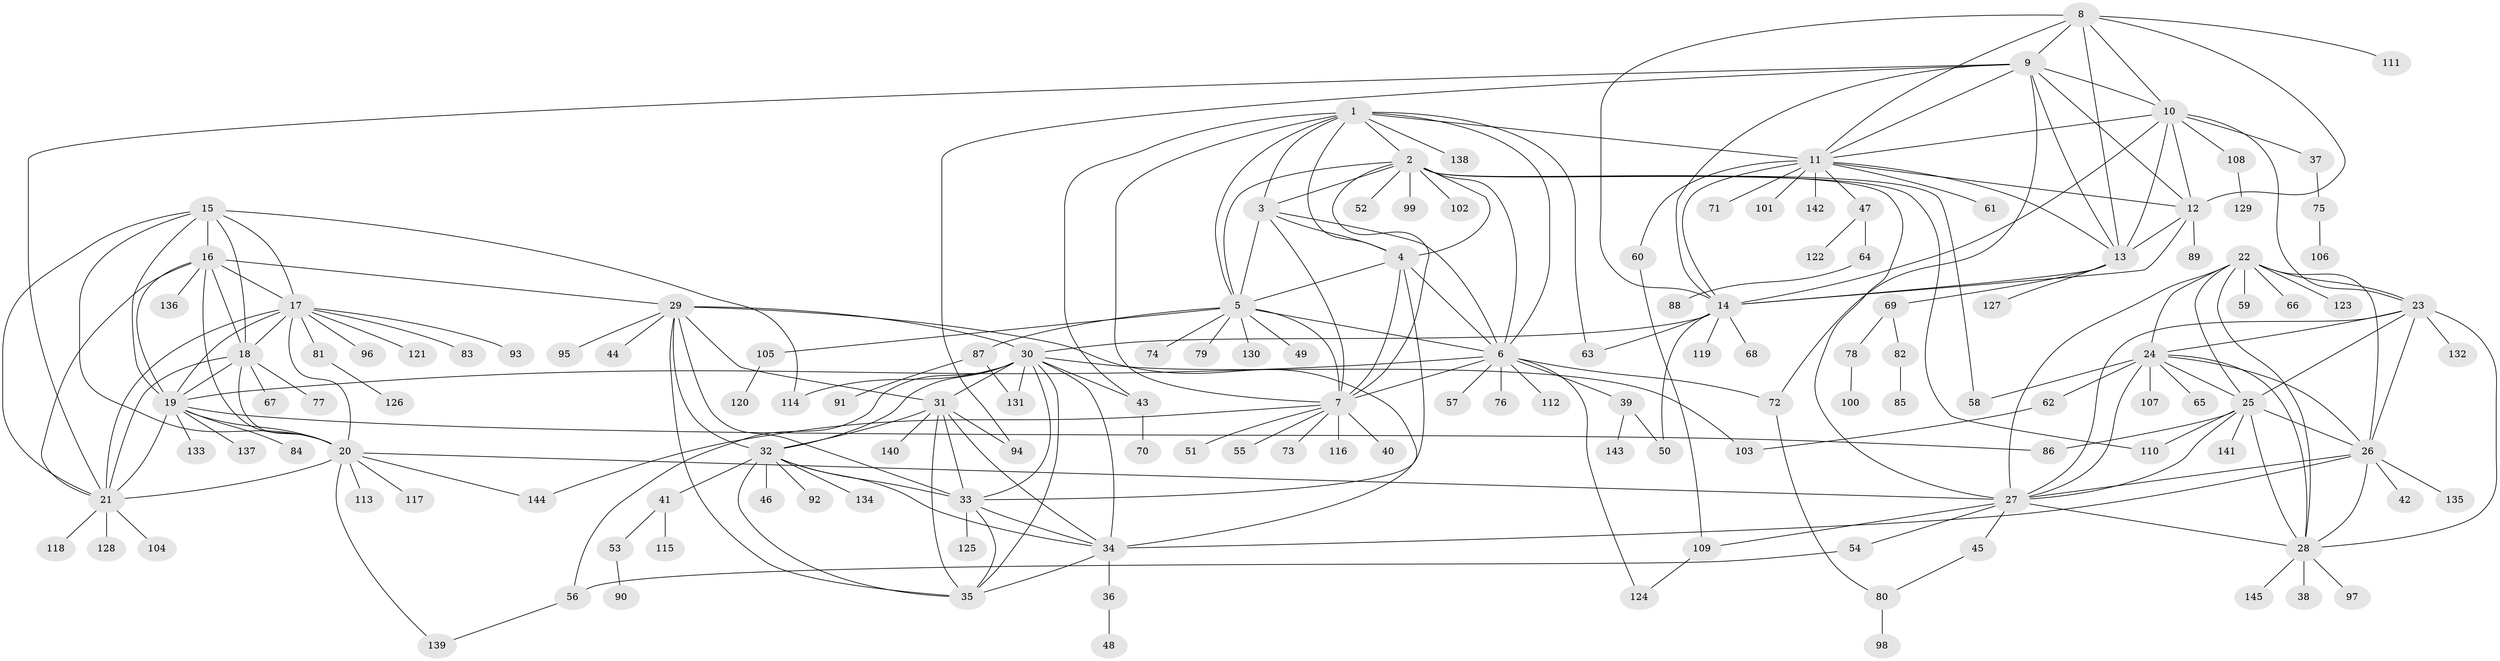 // Generated by graph-tools (version 1.1) at 2025/02/03/09/25 03:02:42]
// undirected, 145 vertices, 242 edges
graph export_dot {
graph [start="1"]
  node [color=gray90,style=filled];
  1;
  2;
  3;
  4;
  5;
  6;
  7;
  8;
  9;
  10;
  11;
  12;
  13;
  14;
  15;
  16;
  17;
  18;
  19;
  20;
  21;
  22;
  23;
  24;
  25;
  26;
  27;
  28;
  29;
  30;
  31;
  32;
  33;
  34;
  35;
  36;
  37;
  38;
  39;
  40;
  41;
  42;
  43;
  44;
  45;
  46;
  47;
  48;
  49;
  50;
  51;
  52;
  53;
  54;
  55;
  56;
  57;
  58;
  59;
  60;
  61;
  62;
  63;
  64;
  65;
  66;
  67;
  68;
  69;
  70;
  71;
  72;
  73;
  74;
  75;
  76;
  77;
  78;
  79;
  80;
  81;
  82;
  83;
  84;
  85;
  86;
  87;
  88;
  89;
  90;
  91;
  92;
  93;
  94;
  95;
  96;
  97;
  98;
  99;
  100;
  101;
  102;
  103;
  104;
  105;
  106;
  107;
  108;
  109;
  110;
  111;
  112;
  113;
  114;
  115;
  116;
  117;
  118;
  119;
  120;
  121;
  122;
  123;
  124;
  125;
  126;
  127;
  128;
  129;
  130;
  131;
  132;
  133;
  134;
  135;
  136;
  137;
  138;
  139;
  140;
  141;
  142;
  143;
  144;
  145;
  1 -- 2;
  1 -- 3;
  1 -- 4;
  1 -- 5;
  1 -- 6;
  1 -- 7;
  1 -- 11;
  1 -- 43;
  1 -- 63;
  1 -- 138;
  2 -- 3;
  2 -- 4;
  2 -- 5;
  2 -- 6;
  2 -- 7;
  2 -- 27;
  2 -- 52;
  2 -- 58;
  2 -- 99;
  2 -- 102;
  2 -- 110;
  3 -- 4;
  3 -- 5;
  3 -- 6;
  3 -- 7;
  4 -- 5;
  4 -- 6;
  4 -- 7;
  4 -- 33;
  5 -- 6;
  5 -- 7;
  5 -- 49;
  5 -- 74;
  5 -- 79;
  5 -- 87;
  5 -- 105;
  5 -- 130;
  6 -- 7;
  6 -- 19;
  6 -- 39;
  6 -- 57;
  6 -- 72;
  6 -- 76;
  6 -- 112;
  6 -- 124;
  7 -- 40;
  7 -- 51;
  7 -- 55;
  7 -- 73;
  7 -- 116;
  7 -- 144;
  8 -- 9;
  8 -- 10;
  8 -- 11;
  8 -- 12;
  8 -- 13;
  8 -- 14;
  8 -- 111;
  9 -- 10;
  9 -- 11;
  9 -- 12;
  9 -- 13;
  9 -- 14;
  9 -- 21;
  9 -- 72;
  9 -- 94;
  10 -- 11;
  10 -- 12;
  10 -- 13;
  10 -- 14;
  10 -- 23;
  10 -- 37;
  10 -- 108;
  11 -- 12;
  11 -- 13;
  11 -- 14;
  11 -- 47;
  11 -- 60;
  11 -- 61;
  11 -- 71;
  11 -- 101;
  11 -- 142;
  12 -- 13;
  12 -- 14;
  12 -- 89;
  13 -- 14;
  13 -- 69;
  13 -- 127;
  14 -- 30;
  14 -- 50;
  14 -- 63;
  14 -- 68;
  14 -- 119;
  15 -- 16;
  15 -- 17;
  15 -- 18;
  15 -- 19;
  15 -- 20;
  15 -- 21;
  15 -- 114;
  16 -- 17;
  16 -- 18;
  16 -- 19;
  16 -- 20;
  16 -- 21;
  16 -- 29;
  16 -- 136;
  17 -- 18;
  17 -- 19;
  17 -- 20;
  17 -- 21;
  17 -- 81;
  17 -- 83;
  17 -- 93;
  17 -- 96;
  17 -- 121;
  18 -- 19;
  18 -- 20;
  18 -- 21;
  18 -- 67;
  18 -- 77;
  19 -- 20;
  19 -- 21;
  19 -- 84;
  19 -- 86;
  19 -- 133;
  19 -- 137;
  20 -- 21;
  20 -- 27;
  20 -- 113;
  20 -- 117;
  20 -- 139;
  20 -- 144;
  21 -- 104;
  21 -- 118;
  21 -- 128;
  22 -- 23;
  22 -- 24;
  22 -- 25;
  22 -- 26;
  22 -- 27;
  22 -- 28;
  22 -- 59;
  22 -- 66;
  22 -- 123;
  23 -- 24;
  23 -- 25;
  23 -- 26;
  23 -- 27;
  23 -- 28;
  23 -- 132;
  24 -- 25;
  24 -- 26;
  24 -- 27;
  24 -- 28;
  24 -- 58;
  24 -- 62;
  24 -- 65;
  24 -- 107;
  25 -- 26;
  25 -- 27;
  25 -- 28;
  25 -- 86;
  25 -- 110;
  25 -- 141;
  26 -- 27;
  26 -- 28;
  26 -- 34;
  26 -- 42;
  26 -- 135;
  27 -- 28;
  27 -- 45;
  27 -- 54;
  27 -- 109;
  28 -- 38;
  28 -- 97;
  28 -- 145;
  29 -- 30;
  29 -- 31;
  29 -- 32;
  29 -- 33;
  29 -- 34;
  29 -- 35;
  29 -- 44;
  29 -- 95;
  30 -- 31;
  30 -- 32;
  30 -- 33;
  30 -- 34;
  30 -- 35;
  30 -- 43;
  30 -- 56;
  30 -- 103;
  30 -- 114;
  30 -- 131;
  31 -- 32;
  31 -- 33;
  31 -- 34;
  31 -- 35;
  31 -- 94;
  31 -- 140;
  32 -- 33;
  32 -- 34;
  32 -- 35;
  32 -- 41;
  32 -- 46;
  32 -- 92;
  32 -- 134;
  33 -- 34;
  33 -- 35;
  33 -- 125;
  34 -- 35;
  34 -- 36;
  36 -- 48;
  37 -- 75;
  39 -- 50;
  39 -- 143;
  41 -- 53;
  41 -- 115;
  43 -- 70;
  45 -- 80;
  47 -- 64;
  47 -- 122;
  53 -- 90;
  54 -- 56;
  56 -- 139;
  60 -- 109;
  62 -- 103;
  64 -- 88;
  69 -- 78;
  69 -- 82;
  72 -- 80;
  75 -- 106;
  78 -- 100;
  80 -- 98;
  81 -- 126;
  82 -- 85;
  87 -- 91;
  87 -- 131;
  105 -- 120;
  108 -- 129;
  109 -- 124;
}
